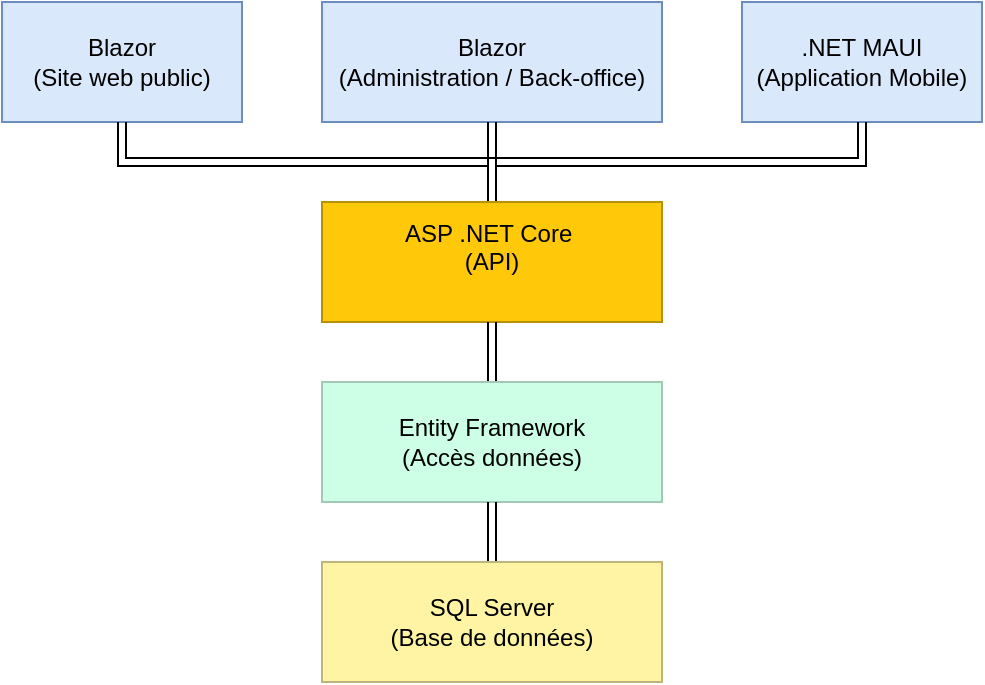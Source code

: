 <mxfile version="26.2.14">
  <diagram name="Page-1" id="N13mzci82S7BWXSdHJzj">
    <mxGraphModel dx="742" dy="785" grid="1" gridSize="10" guides="1" tooltips="1" connect="1" arrows="1" fold="1" page="1" pageScale="1" pageWidth="827" pageHeight="1169" math="0" shadow="0">
      <root>
        <mxCell id="0" />
        <mxCell id="1" parent="0" />
        <mxCell id="sOoK4CJIoN0KH2jksxSq-1" value="&lt;div&gt;Blazor&lt;/div&gt;&lt;div&gt;(Site web public)&lt;/div&gt;" style="rounded=0;whiteSpace=wrap;html=1;fillColor=#dae8fc;strokeColor=#6c8ebf;" vertex="1" parent="1">
          <mxGeometry x="260" y="40" width="120" height="60" as="geometry" />
        </mxCell>
        <mxCell id="sOoK4CJIoN0KH2jksxSq-2" value="&lt;div&gt;Blazor&lt;/div&gt;&lt;div&gt;(Administration / Back-office)&lt;/div&gt;" style="rounded=0;whiteSpace=wrap;html=1;fillColor=#dae8fc;strokeColor=#6c8ebf;" vertex="1" parent="1">
          <mxGeometry x="420" y="40" width="170" height="60" as="geometry" />
        </mxCell>
        <mxCell id="sOoK4CJIoN0KH2jksxSq-3" value="&lt;div&gt;.NET MAUI&lt;/div&gt;&lt;div&gt;(Application Mobile)&lt;/div&gt;" style="rounded=0;whiteSpace=wrap;html=1;fillColor=#dae8fc;strokeColor=#6c8ebf;" vertex="1" parent="1">
          <mxGeometry x="630" y="40" width="120" height="60" as="geometry" />
        </mxCell>
        <mxCell id="sOoK4CJIoN0KH2jksxSq-7" style="edgeStyle=orthogonalEdgeStyle;rounded=0;orthogonalLoop=1;jettySize=auto;html=1;shape=link;" edge="1" parent="1" source="sOoK4CJIoN0KH2jksxSq-4" target="sOoK4CJIoN0KH2jksxSq-1">
          <mxGeometry relative="1" as="geometry">
            <Array as="points">
              <mxPoint x="505" y="120" />
              <mxPoint x="320" y="120" />
            </Array>
          </mxGeometry>
        </mxCell>
        <mxCell id="sOoK4CJIoN0KH2jksxSq-8" style="edgeStyle=orthogonalEdgeStyle;rounded=0;orthogonalLoop=1;jettySize=auto;html=1;entryX=0.5;entryY=1;entryDx=0;entryDy=0;shape=link;" edge="1" parent="1" source="sOoK4CJIoN0KH2jksxSq-4" target="sOoK4CJIoN0KH2jksxSq-2">
          <mxGeometry relative="1" as="geometry" />
        </mxCell>
        <mxCell id="sOoK4CJIoN0KH2jksxSq-9" style="edgeStyle=orthogonalEdgeStyle;rounded=0;orthogonalLoop=1;jettySize=auto;html=1;entryX=0.5;entryY=1;entryDx=0;entryDy=0;shape=link;" edge="1" parent="1" source="sOoK4CJIoN0KH2jksxSq-4" target="sOoK4CJIoN0KH2jksxSq-3">
          <mxGeometry relative="1" as="geometry">
            <Array as="points">
              <mxPoint x="505" y="120" />
              <mxPoint x="690" y="120" />
            </Array>
          </mxGeometry>
        </mxCell>
        <mxCell id="sOoK4CJIoN0KH2jksxSq-4" value="&lt;div&gt;ASP .NET Core&amp;nbsp;&lt;/div&gt;&lt;div&gt;(API)&lt;/div&gt;&lt;div&gt;&lt;br&gt;&lt;/div&gt;" style="rounded=0;whiteSpace=wrap;html=1;fillColor=#FFC90A;strokeColor=#B89109;" vertex="1" parent="1">
          <mxGeometry x="420" y="140" width="170" height="60" as="geometry" />
        </mxCell>
        <mxCell id="sOoK4CJIoN0KH2jksxSq-10" style="edgeStyle=orthogonalEdgeStyle;rounded=0;orthogonalLoop=1;jettySize=auto;html=1;entryX=0.5;entryY=1;entryDx=0;entryDy=0;shape=link;" edge="1" parent="1" source="sOoK4CJIoN0KH2jksxSq-5" target="sOoK4CJIoN0KH2jksxSq-4">
          <mxGeometry relative="1" as="geometry" />
        </mxCell>
        <mxCell id="sOoK4CJIoN0KH2jksxSq-5" value="&lt;div&gt;Entity Framework&lt;/div&gt;&lt;div&gt;(Accès données)&lt;/div&gt;" style="rounded=0;whiteSpace=wrap;html=1;fillColor=#CCFFE6;strokeColor=#A2C9B5;" vertex="1" parent="1">
          <mxGeometry x="420" y="230" width="170" height="60" as="geometry" />
        </mxCell>
        <mxCell id="sOoK4CJIoN0KH2jksxSq-12" style="edgeStyle=orthogonalEdgeStyle;rounded=0;orthogonalLoop=1;jettySize=auto;html=1;entryX=0.5;entryY=1;entryDx=0;entryDy=0;shape=link;" edge="1" parent="1" source="sOoK4CJIoN0KH2jksxSq-11" target="sOoK4CJIoN0KH2jksxSq-5">
          <mxGeometry relative="1" as="geometry" />
        </mxCell>
        <mxCell id="sOoK4CJIoN0KH2jksxSq-11" value="&lt;div&gt;SQL Server&lt;/div&gt;&lt;div&gt;(Base de données)&lt;/div&gt;" style="rounded=0;whiteSpace=wrap;html=1;fillColor=#FFF4A3;strokeColor=#BFB578;" vertex="1" parent="1">
          <mxGeometry x="420" y="320" width="170" height="60" as="geometry" />
        </mxCell>
      </root>
    </mxGraphModel>
  </diagram>
</mxfile>
